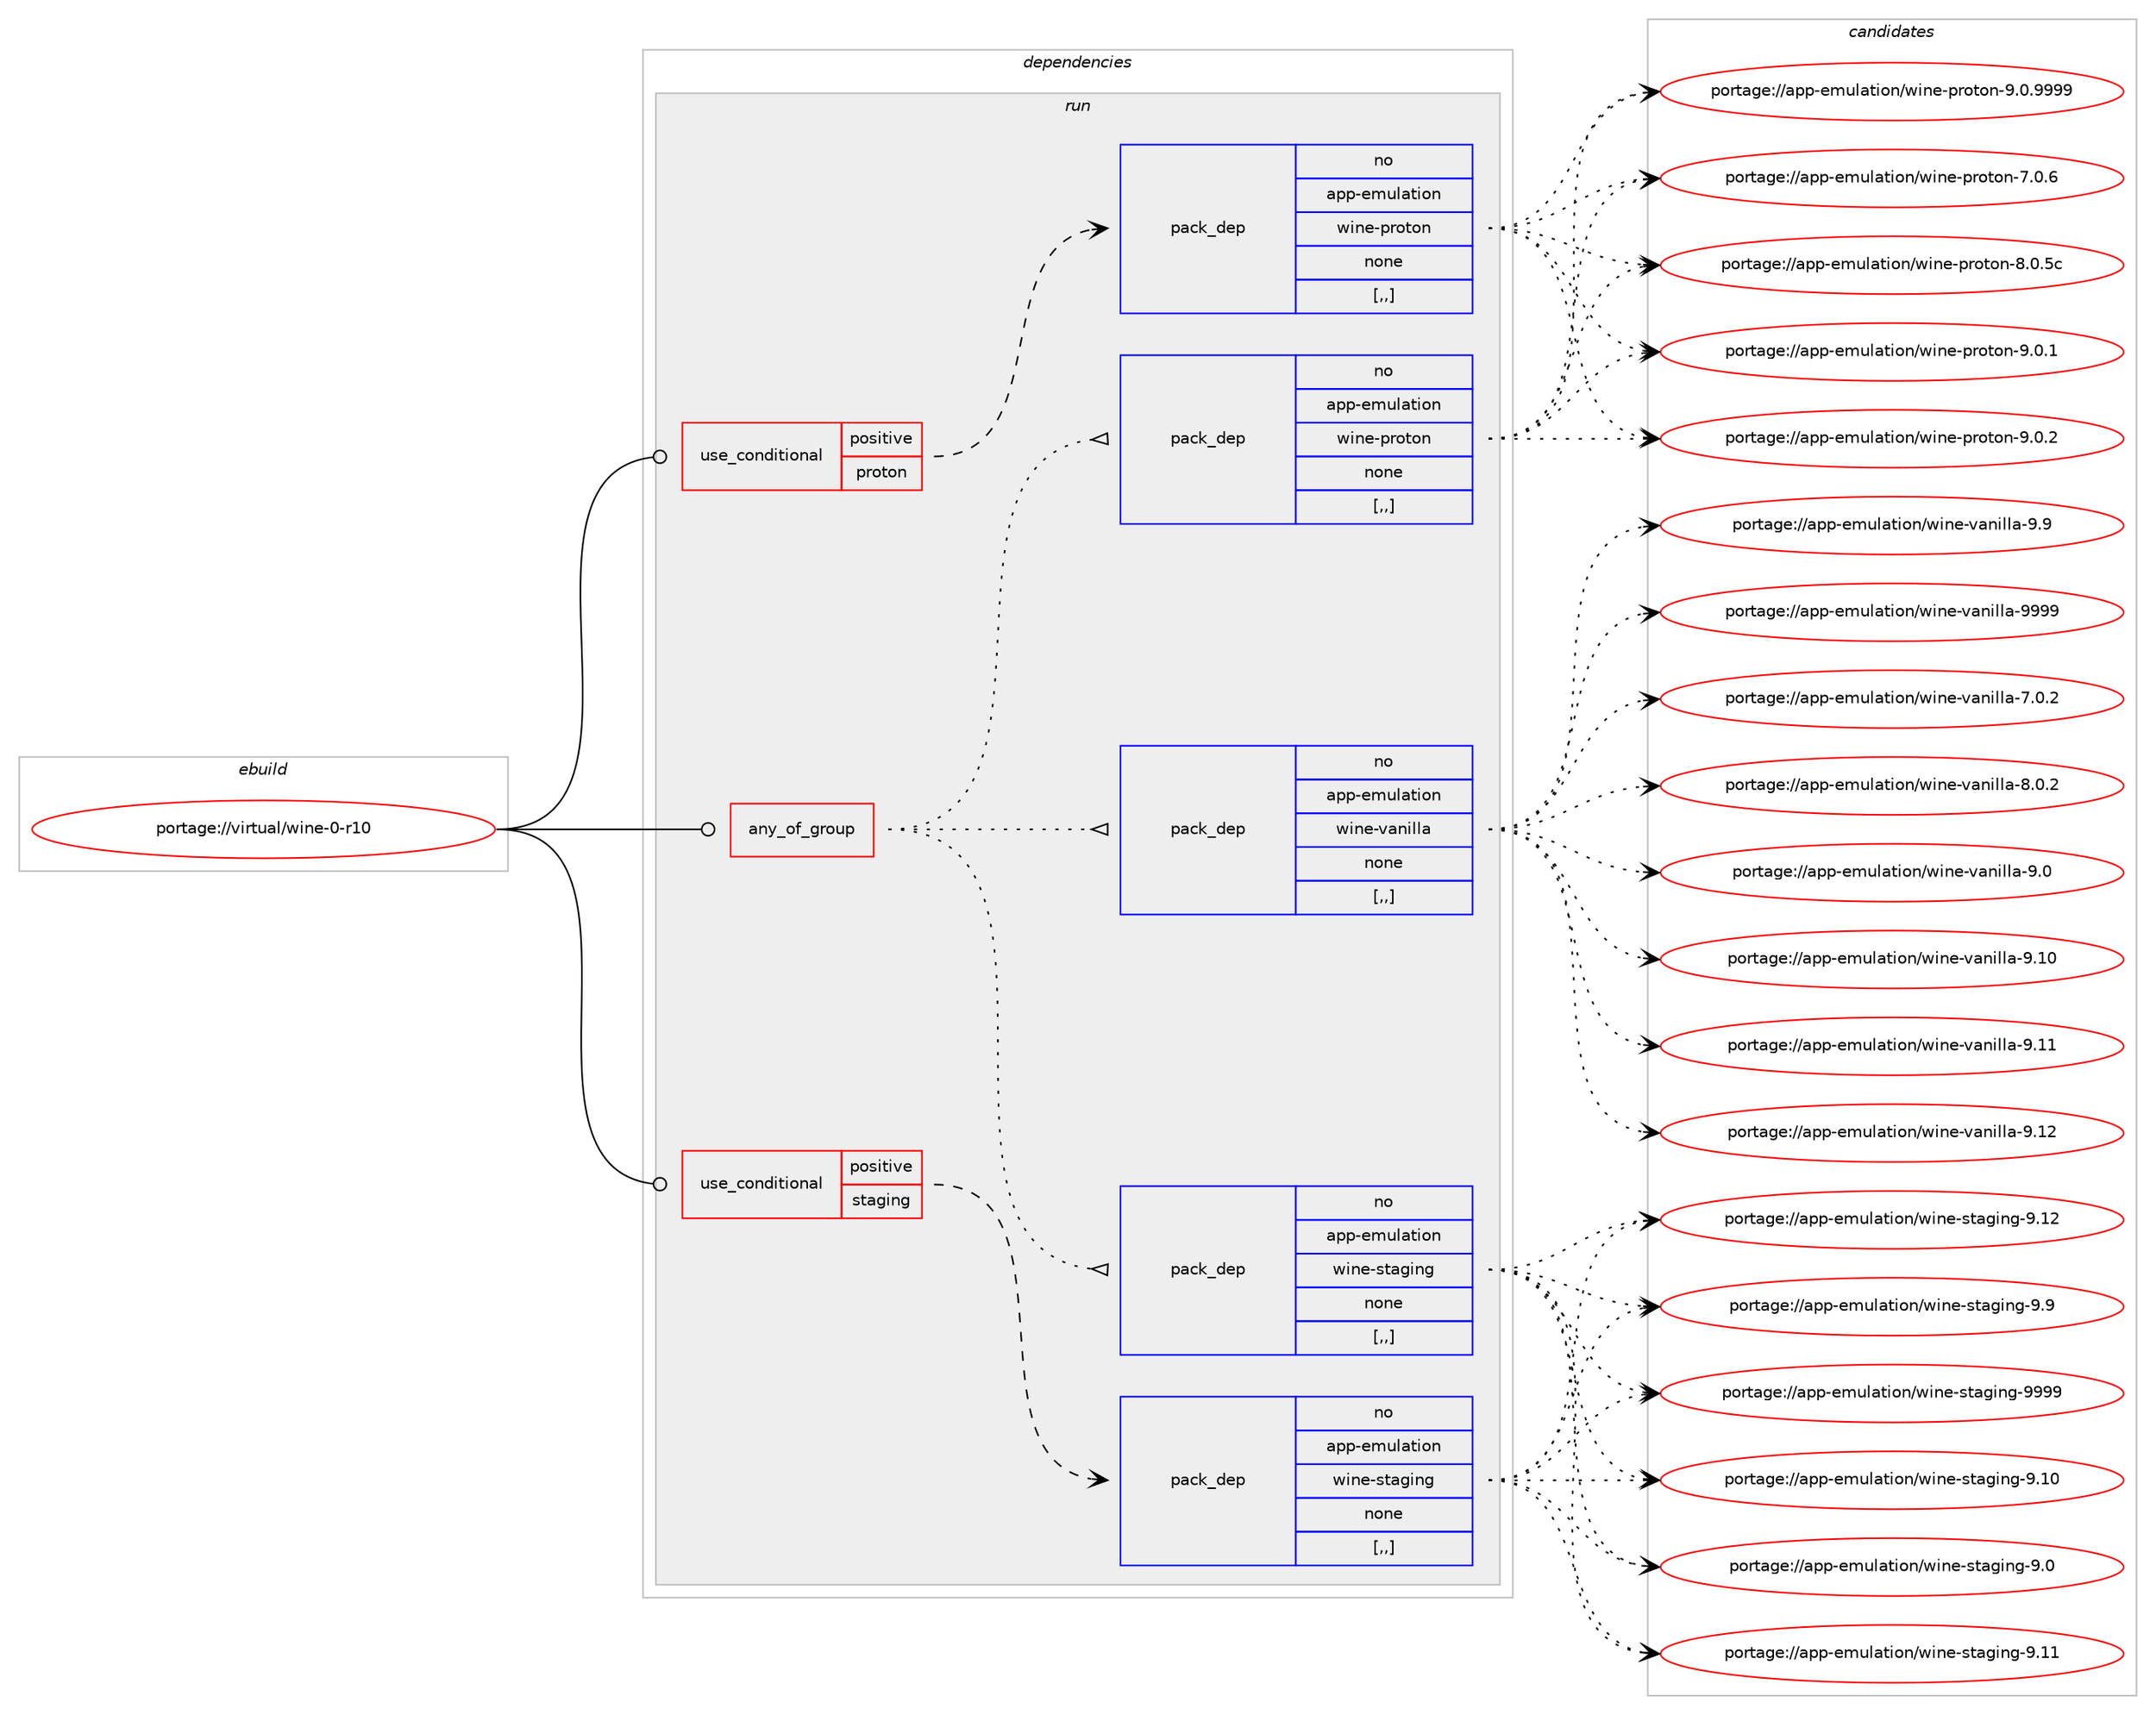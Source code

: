 digraph prolog {

# *************
# Graph options
# *************

newrank=true;
concentrate=true;
compound=true;
graph [rankdir=LR,fontname=Helvetica,fontsize=10,ranksep=1.5];#, ranksep=2.5, nodesep=0.2];
edge  [arrowhead=vee];
node  [fontname=Helvetica,fontsize=10];

# **********
# The ebuild
# **********

subgraph cluster_leftcol {
color=gray;
rank=same;
label=<<i>ebuild</i>>;
id [label="portage://virtual/wine-0-r10", color=red, width=4, href="../virtual/wine-0-r10.svg"];
}

# ****************
# The dependencies
# ****************

subgraph cluster_midcol {
color=gray;
label=<<i>dependencies</i>>;
subgraph cluster_compile {
fillcolor="#eeeeee";
style=filled;
label=<<i>compile</i>>;
}
subgraph cluster_compileandrun {
fillcolor="#eeeeee";
style=filled;
label=<<i>compile and run</i>>;
}
subgraph cluster_run {
fillcolor="#eeeeee";
style=filled;
label=<<i>run</i>>;
subgraph any2960 {
dependency435401 [label=<<TABLE BORDER="0" CELLBORDER="1" CELLSPACING="0" CELLPADDING="4"><TR><TD CELLPADDING="10">any_of_group</TD></TR></TABLE>>, shape=none, color=red];subgraph pack316341 {
dependency435402 [label=<<TABLE BORDER="0" CELLBORDER="1" CELLSPACING="0" CELLPADDING="4" WIDTH="220"><TR><TD ROWSPAN="6" CELLPADDING="30">pack_dep</TD></TR><TR><TD WIDTH="110">no</TD></TR><TR><TD>app-emulation</TD></TR><TR><TD>wine-vanilla</TD></TR><TR><TD>none</TD></TR><TR><TD>[,,]</TD></TR></TABLE>>, shape=none, color=blue];
}
dependency435401:e -> dependency435402:w [weight=20,style="dotted",arrowhead="oinv"];
subgraph pack316342 {
dependency435403 [label=<<TABLE BORDER="0" CELLBORDER="1" CELLSPACING="0" CELLPADDING="4" WIDTH="220"><TR><TD ROWSPAN="6" CELLPADDING="30">pack_dep</TD></TR><TR><TD WIDTH="110">no</TD></TR><TR><TD>app-emulation</TD></TR><TR><TD>wine-proton</TD></TR><TR><TD>none</TD></TR><TR><TD>[,,]</TD></TR></TABLE>>, shape=none, color=blue];
}
dependency435401:e -> dependency435403:w [weight=20,style="dotted",arrowhead="oinv"];
subgraph pack316343 {
dependency435404 [label=<<TABLE BORDER="0" CELLBORDER="1" CELLSPACING="0" CELLPADDING="4" WIDTH="220"><TR><TD ROWSPAN="6" CELLPADDING="30">pack_dep</TD></TR><TR><TD WIDTH="110">no</TD></TR><TR><TD>app-emulation</TD></TR><TR><TD>wine-staging</TD></TR><TR><TD>none</TD></TR><TR><TD>[,,]</TD></TR></TABLE>>, shape=none, color=blue];
}
dependency435401:e -> dependency435404:w [weight=20,style="dotted",arrowhead="oinv"];
}
id:e -> dependency435401:w [weight=20,style="solid",arrowhead="odot"];
subgraph cond115901 {
dependency435405 [label=<<TABLE BORDER="0" CELLBORDER="1" CELLSPACING="0" CELLPADDING="4"><TR><TD ROWSPAN="3" CELLPADDING="10">use_conditional</TD></TR><TR><TD>positive</TD></TR><TR><TD>proton</TD></TR></TABLE>>, shape=none, color=red];
subgraph pack316344 {
dependency435406 [label=<<TABLE BORDER="0" CELLBORDER="1" CELLSPACING="0" CELLPADDING="4" WIDTH="220"><TR><TD ROWSPAN="6" CELLPADDING="30">pack_dep</TD></TR><TR><TD WIDTH="110">no</TD></TR><TR><TD>app-emulation</TD></TR><TR><TD>wine-proton</TD></TR><TR><TD>none</TD></TR><TR><TD>[,,]</TD></TR></TABLE>>, shape=none, color=blue];
}
dependency435405:e -> dependency435406:w [weight=20,style="dashed",arrowhead="vee"];
}
id:e -> dependency435405:w [weight=20,style="solid",arrowhead="odot"];
subgraph cond115902 {
dependency435407 [label=<<TABLE BORDER="0" CELLBORDER="1" CELLSPACING="0" CELLPADDING="4"><TR><TD ROWSPAN="3" CELLPADDING="10">use_conditional</TD></TR><TR><TD>positive</TD></TR><TR><TD>staging</TD></TR></TABLE>>, shape=none, color=red];
subgraph pack316345 {
dependency435408 [label=<<TABLE BORDER="0" CELLBORDER="1" CELLSPACING="0" CELLPADDING="4" WIDTH="220"><TR><TD ROWSPAN="6" CELLPADDING="30">pack_dep</TD></TR><TR><TD WIDTH="110">no</TD></TR><TR><TD>app-emulation</TD></TR><TR><TD>wine-staging</TD></TR><TR><TD>none</TD></TR><TR><TD>[,,]</TD></TR></TABLE>>, shape=none, color=blue];
}
dependency435407:e -> dependency435408:w [weight=20,style="dashed",arrowhead="vee"];
}
id:e -> dependency435407:w [weight=20,style="solid",arrowhead="odot"];
}
}

# **************
# The candidates
# **************

subgraph cluster_choices {
rank=same;
color=gray;
label=<<i>candidates</i>>;

subgraph choice316341 {
color=black;
nodesep=1;
choice97112112451011091171089711610511111047119105110101451189711010510810897455546484650 [label="portage://app-emulation/wine-vanilla-7.0.2", color=red, width=4,href="../app-emulation/wine-vanilla-7.0.2.svg"];
choice97112112451011091171089711610511111047119105110101451189711010510810897455646484650 [label="portage://app-emulation/wine-vanilla-8.0.2", color=red, width=4,href="../app-emulation/wine-vanilla-8.0.2.svg"];
choice9711211245101109117108971161051111104711910511010145118971101051081089745574648 [label="portage://app-emulation/wine-vanilla-9.0", color=red, width=4,href="../app-emulation/wine-vanilla-9.0.svg"];
choice971121124510110911710897116105111110471191051101014511897110105108108974557464948 [label="portage://app-emulation/wine-vanilla-9.10", color=red, width=4,href="../app-emulation/wine-vanilla-9.10.svg"];
choice971121124510110911710897116105111110471191051101014511897110105108108974557464949 [label="portage://app-emulation/wine-vanilla-9.11", color=red, width=4,href="../app-emulation/wine-vanilla-9.11.svg"];
choice971121124510110911710897116105111110471191051101014511897110105108108974557464950 [label="portage://app-emulation/wine-vanilla-9.12", color=red, width=4,href="../app-emulation/wine-vanilla-9.12.svg"];
choice9711211245101109117108971161051111104711910511010145118971101051081089745574657 [label="portage://app-emulation/wine-vanilla-9.9", color=red, width=4,href="../app-emulation/wine-vanilla-9.9.svg"];
choice971121124510110911710897116105111110471191051101014511897110105108108974557575757 [label="portage://app-emulation/wine-vanilla-9999", color=red, width=4,href="../app-emulation/wine-vanilla-9999.svg"];
dependency435402:e -> choice97112112451011091171089711610511111047119105110101451189711010510810897455546484650:w [style=dotted,weight="100"];
dependency435402:e -> choice97112112451011091171089711610511111047119105110101451189711010510810897455646484650:w [style=dotted,weight="100"];
dependency435402:e -> choice9711211245101109117108971161051111104711910511010145118971101051081089745574648:w [style=dotted,weight="100"];
dependency435402:e -> choice971121124510110911710897116105111110471191051101014511897110105108108974557464948:w [style=dotted,weight="100"];
dependency435402:e -> choice971121124510110911710897116105111110471191051101014511897110105108108974557464949:w [style=dotted,weight="100"];
dependency435402:e -> choice971121124510110911710897116105111110471191051101014511897110105108108974557464950:w [style=dotted,weight="100"];
dependency435402:e -> choice9711211245101109117108971161051111104711910511010145118971101051081089745574657:w [style=dotted,weight="100"];
dependency435402:e -> choice971121124510110911710897116105111110471191051101014511897110105108108974557575757:w [style=dotted,weight="100"];
}
subgraph choice316342 {
color=black;
nodesep=1;
choice9711211245101109117108971161051111104711910511010145112114111116111110455546484654 [label="portage://app-emulation/wine-proton-7.0.6", color=red, width=4,href="../app-emulation/wine-proton-7.0.6.svg"];
choice971121124510110911710897116105111110471191051101014511211411111611111045564648465399 [label="portage://app-emulation/wine-proton-8.0.5c", color=red, width=4,href="../app-emulation/wine-proton-8.0.5c.svg"];
choice9711211245101109117108971161051111104711910511010145112114111116111110455746484649 [label="portage://app-emulation/wine-proton-9.0.1", color=red, width=4,href="../app-emulation/wine-proton-9.0.1.svg"];
choice9711211245101109117108971161051111104711910511010145112114111116111110455746484650 [label="portage://app-emulation/wine-proton-9.0.2", color=red, width=4,href="../app-emulation/wine-proton-9.0.2.svg"];
choice9711211245101109117108971161051111104711910511010145112114111116111110455746484657575757 [label="portage://app-emulation/wine-proton-9.0.9999", color=red, width=4,href="../app-emulation/wine-proton-9.0.9999.svg"];
dependency435403:e -> choice9711211245101109117108971161051111104711910511010145112114111116111110455546484654:w [style=dotted,weight="100"];
dependency435403:e -> choice971121124510110911710897116105111110471191051101014511211411111611111045564648465399:w [style=dotted,weight="100"];
dependency435403:e -> choice9711211245101109117108971161051111104711910511010145112114111116111110455746484649:w [style=dotted,weight="100"];
dependency435403:e -> choice9711211245101109117108971161051111104711910511010145112114111116111110455746484650:w [style=dotted,weight="100"];
dependency435403:e -> choice9711211245101109117108971161051111104711910511010145112114111116111110455746484657575757:w [style=dotted,weight="100"];
}
subgraph choice316343 {
color=black;
nodesep=1;
choice97112112451011091171089711610511111047119105110101451151169710310511010345574648 [label="portage://app-emulation/wine-staging-9.0", color=red, width=4,href="../app-emulation/wine-staging-9.0.svg"];
choice9711211245101109117108971161051111104711910511010145115116971031051101034557464948 [label="portage://app-emulation/wine-staging-9.10", color=red, width=4,href="../app-emulation/wine-staging-9.10.svg"];
choice9711211245101109117108971161051111104711910511010145115116971031051101034557464949 [label="portage://app-emulation/wine-staging-9.11", color=red, width=4,href="../app-emulation/wine-staging-9.11.svg"];
choice9711211245101109117108971161051111104711910511010145115116971031051101034557464950 [label="portage://app-emulation/wine-staging-9.12", color=red, width=4,href="../app-emulation/wine-staging-9.12.svg"];
choice97112112451011091171089711610511111047119105110101451151169710310511010345574657 [label="portage://app-emulation/wine-staging-9.9", color=red, width=4,href="../app-emulation/wine-staging-9.9.svg"];
choice9711211245101109117108971161051111104711910511010145115116971031051101034557575757 [label="portage://app-emulation/wine-staging-9999", color=red, width=4,href="../app-emulation/wine-staging-9999.svg"];
dependency435404:e -> choice97112112451011091171089711610511111047119105110101451151169710310511010345574648:w [style=dotted,weight="100"];
dependency435404:e -> choice9711211245101109117108971161051111104711910511010145115116971031051101034557464948:w [style=dotted,weight="100"];
dependency435404:e -> choice9711211245101109117108971161051111104711910511010145115116971031051101034557464949:w [style=dotted,weight="100"];
dependency435404:e -> choice9711211245101109117108971161051111104711910511010145115116971031051101034557464950:w [style=dotted,weight="100"];
dependency435404:e -> choice97112112451011091171089711610511111047119105110101451151169710310511010345574657:w [style=dotted,weight="100"];
dependency435404:e -> choice9711211245101109117108971161051111104711910511010145115116971031051101034557575757:w [style=dotted,weight="100"];
}
subgraph choice316344 {
color=black;
nodesep=1;
choice9711211245101109117108971161051111104711910511010145112114111116111110455546484654 [label="portage://app-emulation/wine-proton-7.0.6", color=red, width=4,href="../app-emulation/wine-proton-7.0.6.svg"];
choice971121124510110911710897116105111110471191051101014511211411111611111045564648465399 [label="portage://app-emulation/wine-proton-8.0.5c", color=red, width=4,href="../app-emulation/wine-proton-8.0.5c.svg"];
choice9711211245101109117108971161051111104711910511010145112114111116111110455746484649 [label="portage://app-emulation/wine-proton-9.0.1", color=red, width=4,href="../app-emulation/wine-proton-9.0.1.svg"];
choice9711211245101109117108971161051111104711910511010145112114111116111110455746484650 [label="portage://app-emulation/wine-proton-9.0.2", color=red, width=4,href="../app-emulation/wine-proton-9.0.2.svg"];
choice9711211245101109117108971161051111104711910511010145112114111116111110455746484657575757 [label="portage://app-emulation/wine-proton-9.0.9999", color=red, width=4,href="../app-emulation/wine-proton-9.0.9999.svg"];
dependency435406:e -> choice9711211245101109117108971161051111104711910511010145112114111116111110455546484654:w [style=dotted,weight="100"];
dependency435406:e -> choice971121124510110911710897116105111110471191051101014511211411111611111045564648465399:w [style=dotted,weight="100"];
dependency435406:e -> choice9711211245101109117108971161051111104711910511010145112114111116111110455746484649:w [style=dotted,weight="100"];
dependency435406:e -> choice9711211245101109117108971161051111104711910511010145112114111116111110455746484650:w [style=dotted,weight="100"];
dependency435406:e -> choice9711211245101109117108971161051111104711910511010145112114111116111110455746484657575757:w [style=dotted,weight="100"];
}
subgraph choice316345 {
color=black;
nodesep=1;
choice97112112451011091171089711610511111047119105110101451151169710310511010345574648 [label="portage://app-emulation/wine-staging-9.0", color=red, width=4,href="../app-emulation/wine-staging-9.0.svg"];
choice9711211245101109117108971161051111104711910511010145115116971031051101034557464948 [label="portage://app-emulation/wine-staging-9.10", color=red, width=4,href="../app-emulation/wine-staging-9.10.svg"];
choice9711211245101109117108971161051111104711910511010145115116971031051101034557464949 [label="portage://app-emulation/wine-staging-9.11", color=red, width=4,href="../app-emulation/wine-staging-9.11.svg"];
choice9711211245101109117108971161051111104711910511010145115116971031051101034557464950 [label="portage://app-emulation/wine-staging-9.12", color=red, width=4,href="../app-emulation/wine-staging-9.12.svg"];
choice97112112451011091171089711610511111047119105110101451151169710310511010345574657 [label="portage://app-emulation/wine-staging-9.9", color=red, width=4,href="../app-emulation/wine-staging-9.9.svg"];
choice9711211245101109117108971161051111104711910511010145115116971031051101034557575757 [label="portage://app-emulation/wine-staging-9999", color=red, width=4,href="../app-emulation/wine-staging-9999.svg"];
dependency435408:e -> choice97112112451011091171089711610511111047119105110101451151169710310511010345574648:w [style=dotted,weight="100"];
dependency435408:e -> choice9711211245101109117108971161051111104711910511010145115116971031051101034557464948:w [style=dotted,weight="100"];
dependency435408:e -> choice9711211245101109117108971161051111104711910511010145115116971031051101034557464949:w [style=dotted,weight="100"];
dependency435408:e -> choice9711211245101109117108971161051111104711910511010145115116971031051101034557464950:w [style=dotted,weight="100"];
dependency435408:e -> choice97112112451011091171089711610511111047119105110101451151169710310511010345574657:w [style=dotted,weight="100"];
dependency435408:e -> choice9711211245101109117108971161051111104711910511010145115116971031051101034557575757:w [style=dotted,weight="100"];
}
}

}
